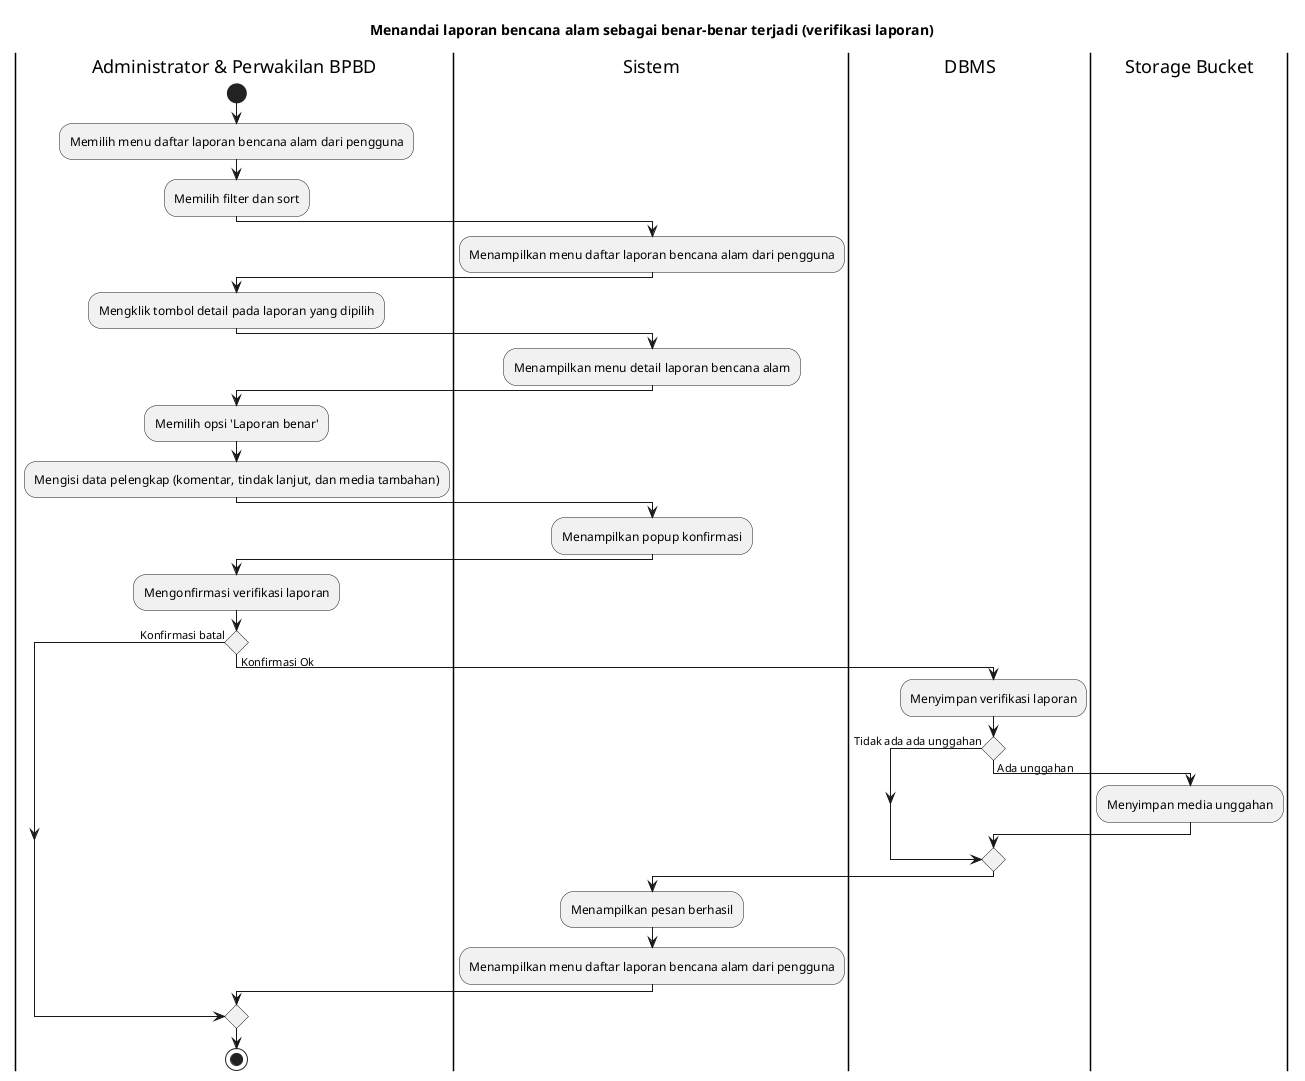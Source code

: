 @startuml UC-MGDISASTER-003 - Menandai laporan bencana alam sebagai benar-benar terjadi (verifikasi laporan)
title Menandai laporan bencana alam sebagai benar-benar terjadi (verifikasi laporan)

|Administrator & Perwakilan BPBD|
start
:Memilih menu daftar laporan bencana alam dari pengguna;
:Memilih filter dan sort;

|Sistem|
:Menampilkan menu daftar laporan bencana alam dari pengguna;

|Administrator & Perwakilan BPBD|
:Mengklik tombol detail pada laporan yang dipilih;

|Sistem|
:Menampilkan menu detail laporan bencana alam;

|Administrator & Perwakilan BPBD|
:Memilih opsi 'Laporan benar';
:Mengisi data pelengkap (komentar, tindak lanjut, dan media tambahan);

|Sistem|
:Menampilkan popup konfirmasi;

|Administrator & Perwakilan BPBD|
:Mengonfirmasi verifikasi laporan;

if () then (Konfirmasi batal)
else (Konfirmasi Ok)
  |DBMS|
  :Menyimpan verifikasi laporan;

  if () then (Tidak ada ada unggahan)
  else (Ada unggahan)
    |Storage Bucket|
    :Menyimpan media unggahan;
  endif
 
  |Sistem|
  :Menampilkan pesan berhasil;
  :Menampilkan menu daftar laporan bencana alam dari pengguna;
endif

|Administrator & Perwakilan BPBD|
stop

@enduml